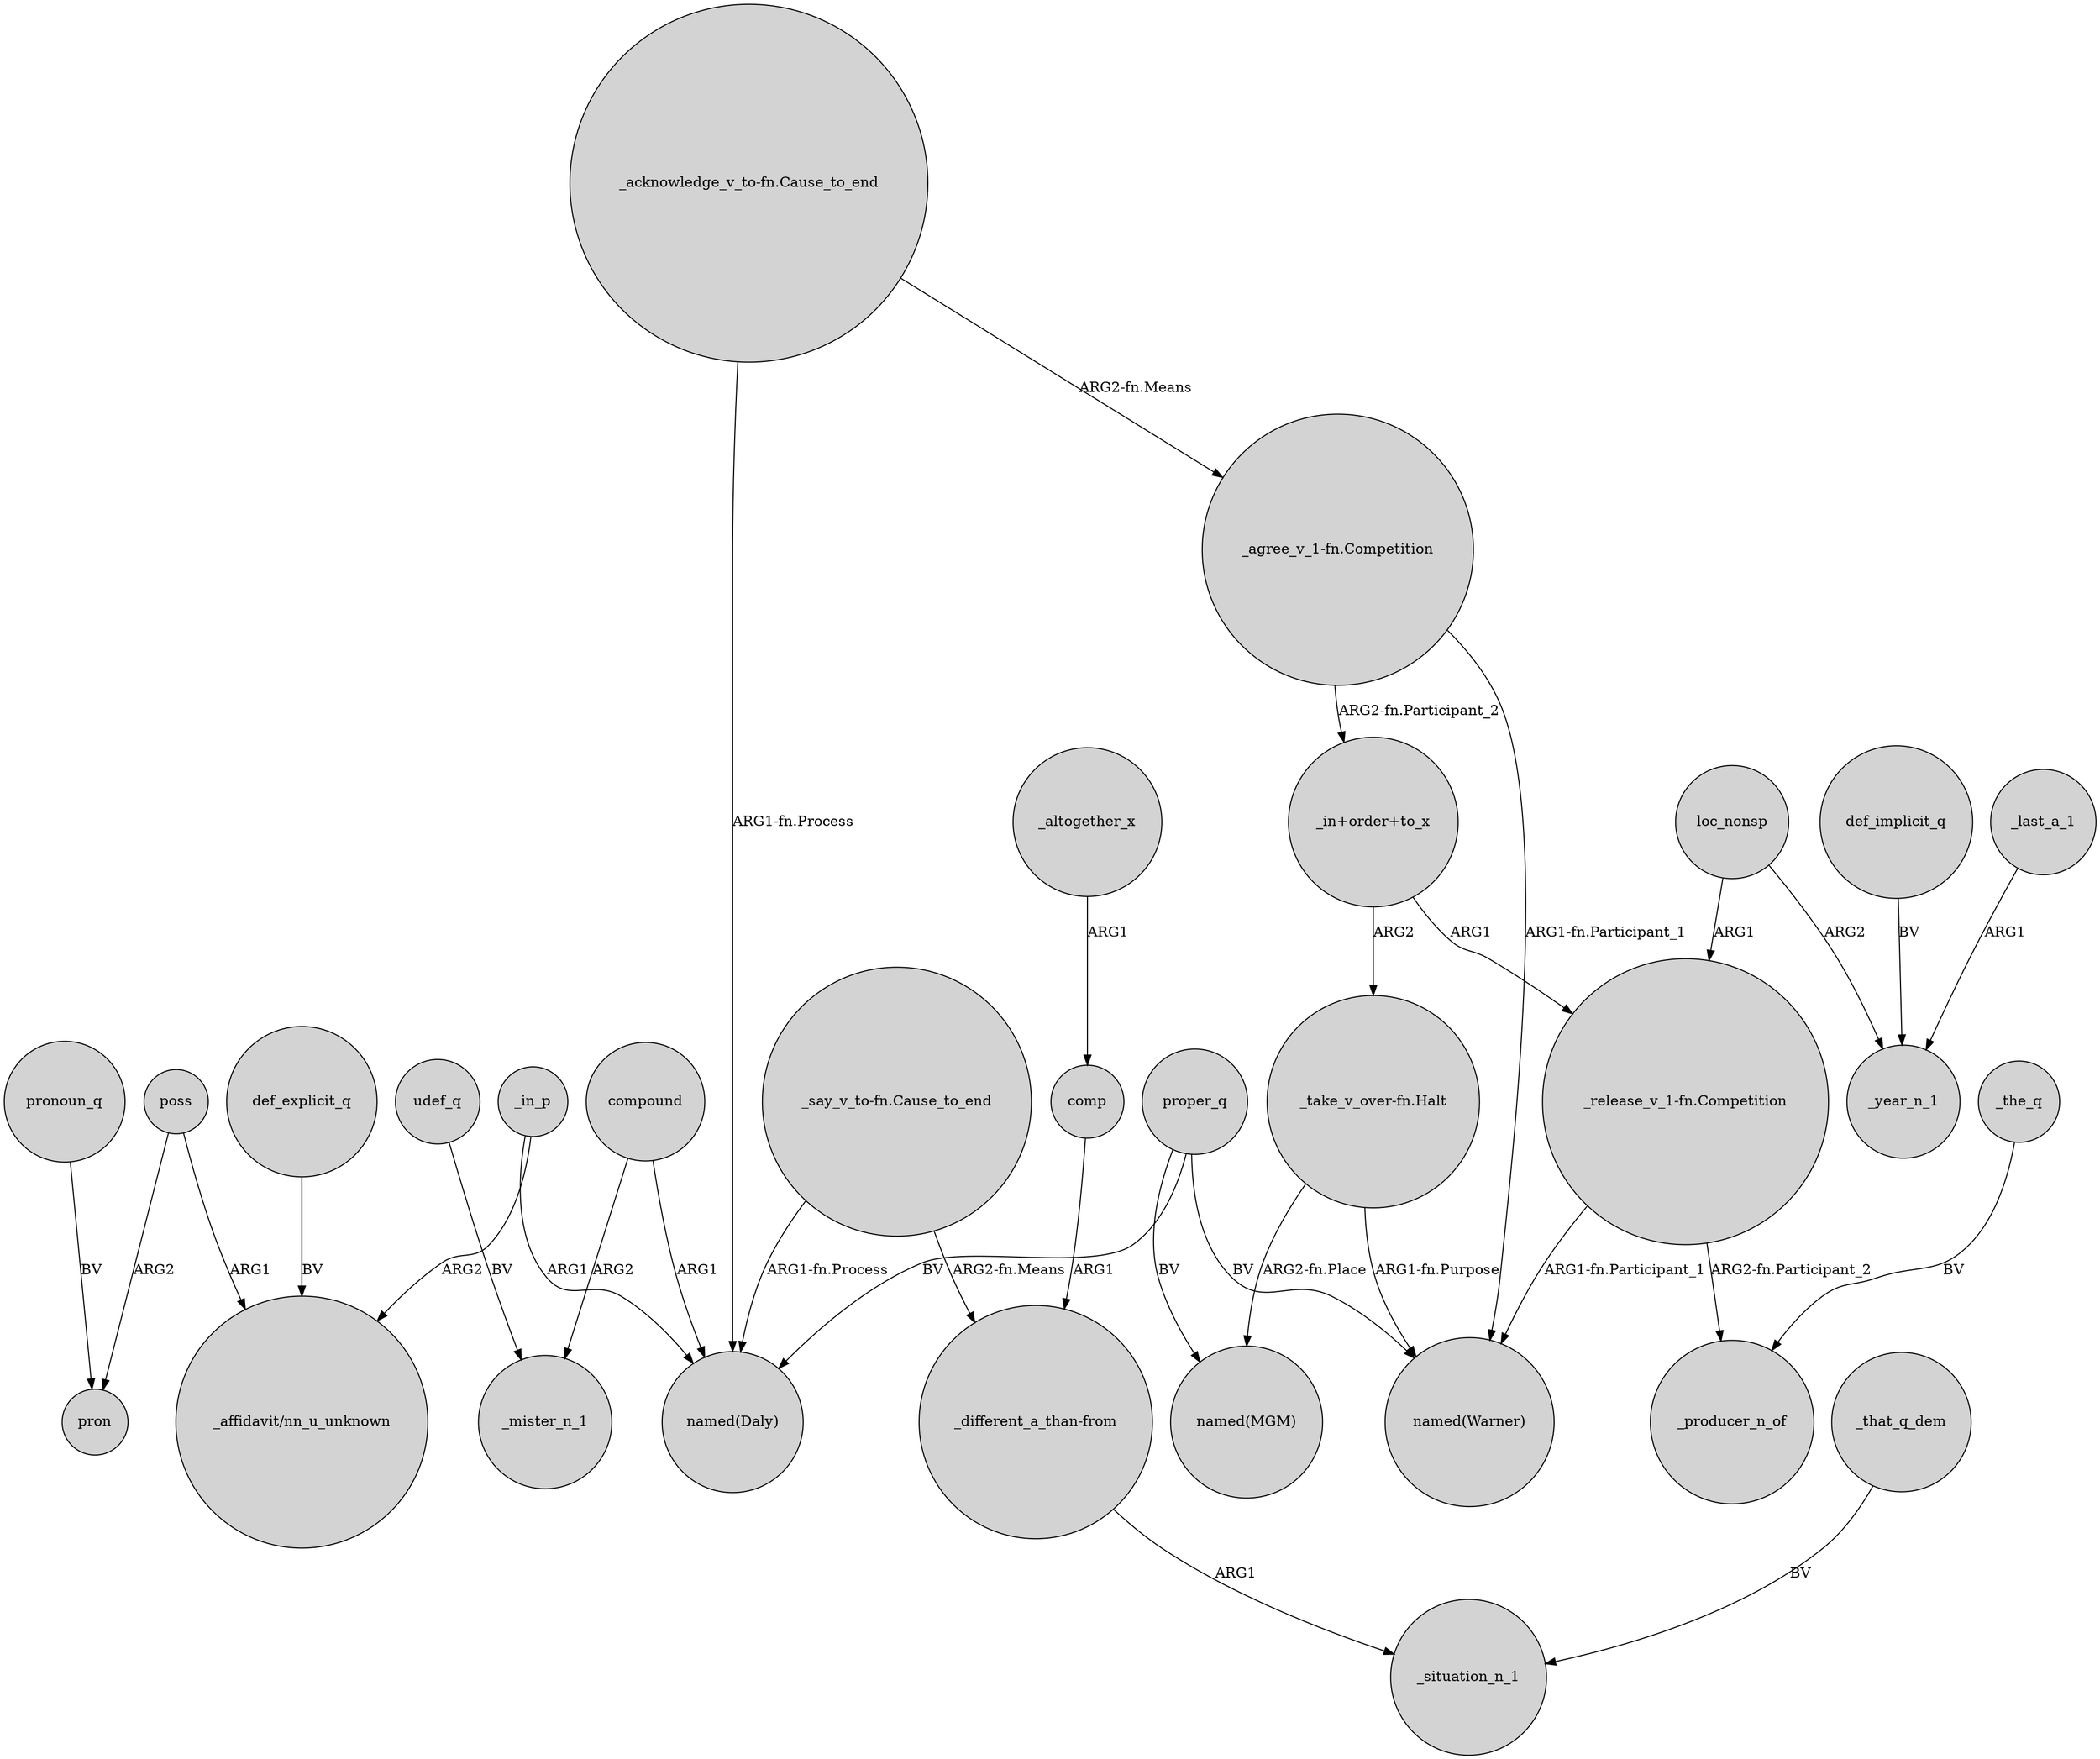 digraph {
	node [shape=circle style=filled]
	"_take_v_over-fn.Halt" -> "named(MGM)" [label="ARG2-fn.Place"]
	poss -> "_affidavit/nn_u_unknown" [label=ARG1]
	_in_p -> "named(Daly)" [label=ARG1]
	compound -> _mister_n_1 [label=ARG2]
	def_explicit_q -> "_affidavit/nn_u_unknown" [label=BV]
	_that_q_dem -> _situation_n_1 [label=BV]
	def_implicit_q -> _year_n_1 [label=BV]
	_altogether_x -> comp [label=ARG1]
	"_in+order+to_x" -> "_take_v_over-fn.Halt" [label=ARG2]
	"_acknowledge_v_to-fn.Cause_to_end" -> "named(Daly)" [label="ARG1-fn.Process"]
	proper_q -> "named(Daly)" [label=BV]
	"_say_v_to-fn.Cause_to_end" -> "named(Daly)" [label="ARG1-fn.Process"]
	udef_q -> _mister_n_1 [label=BV]
	proper_q -> "named(MGM)" [label=BV]
	loc_nonsp -> _year_n_1 [label=ARG2]
	_in_p -> "_affidavit/nn_u_unknown" [label=ARG2]
	pronoun_q -> pron [label=BV]
	poss -> pron [label=ARG2]
	_the_q -> _producer_n_of [label=BV]
	"_in+order+to_x" -> "_release_v_1-fn.Competition" [label=ARG1]
	"_take_v_over-fn.Halt" -> "named(Warner)" [label="ARG1-fn.Purpose"]
	_last_a_1 -> _year_n_1 [label=ARG1]
	"_release_v_1-fn.Competition" -> _producer_n_of [label="ARG2-fn.Participant_2"]
	"_different_a_than-from" -> _situation_n_1 [label=ARG1]
	comp -> "_different_a_than-from" [label=ARG1]
	proper_q -> "named(Warner)" [label=BV]
	"_release_v_1-fn.Competition" -> "named(Warner)" [label="ARG1-fn.Participant_1"]
	"_say_v_to-fn.Cause_to_end" -> "_different_a_than-from" [label="ARG2-fn.Means"]
	compound -> "named(Daly)" [label=ARG1]
	"_agree_v_1-fn.Competition" -> "_in+order+to_x" [label="ARG2-fn.Participant_2"]
	"_acknowledge_v_to-fn.Cause_to_end" -> "_agree_v_1-fn.Competition" [label="ARG2-fn.Means"]
	loc_nonsp -> "_release_v_1-fn.Competition" [label=ARG1]
	"_agree_v_1-fn.Competition" -> "named(Warner)" [label="ARG1-fn.Participant_1"]
}
